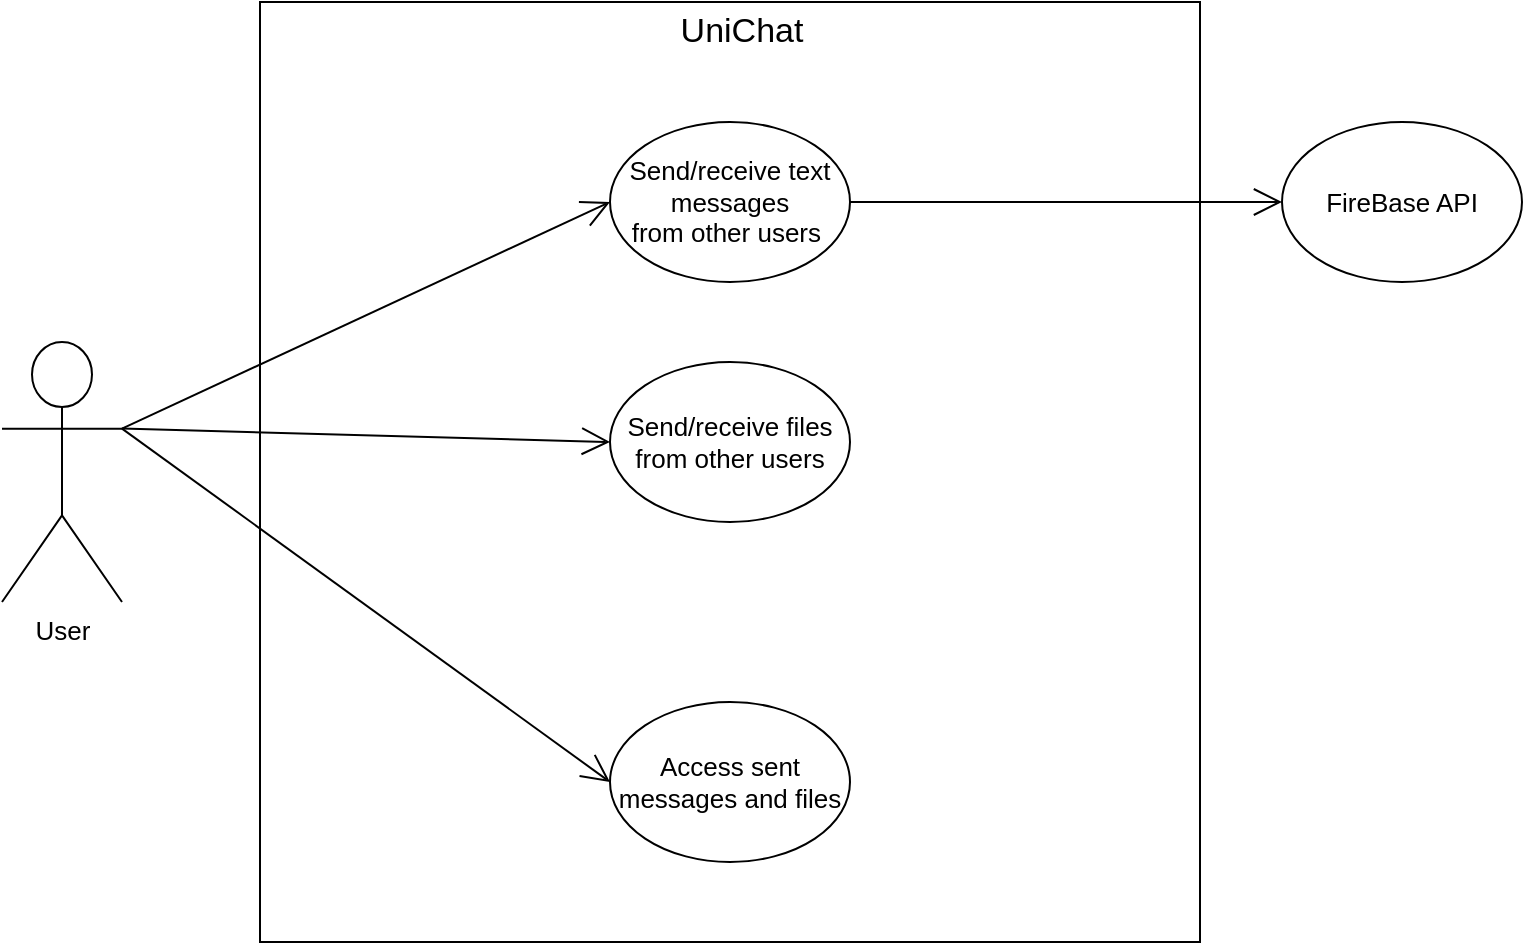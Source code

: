 <mxfile version="16.5.1" type="device"><diagram id="usxxmJ1rtTVSGjX_u03q" name="Page-1"><mxGraphModel dx="1038" dy="649" grid="1" gridSize="10" guides="1" tooltips="1" connect="1" arrows="1" fold="1" page="1" pageScale="1" pageWidth="827" pageHeight="1169" math="0" shadow="0"><root><mxCell id="0"/><mxCell id="1" parent="0"/><mxCell id="ndb7_EjV3UHbOHbYwRMj-1" value="" style="whiteSpace=wrap;html=1;aspect=fixed;fillColor=none;" vertex="1" parent="1"><mxGeometry x="179" y="90" width="470" height="470" as="geometry"/></mxCell><mxCell id="ndb7_EjV3UHbOHbYwRMj-2" value="&lt;font style=&quot;font-size: 13px&quot;&gt;User&lt;/font&gt;" style="shape=umlActor;verticalLabelPosition=bottom;verticalAlign=top;html=1;outlineConnect=0;fillColor=none;" vertex="1" parent="1"><mxGeometry x="50" y="260" width="60" height="130" as="geometry"/></mxCell><mxCell id="ndb7_EjV3UHbOHbYwRMj-3" value="&lt;font style=&quot;font-size: 13px&quot;&gt;Send/receive text messages&lt;br&gt;from other users&amp;nbsp;&lt;/font&gt;" style="ellipse;whiteSpace=wrap;html=1;fillColor=none;" vertex="1" parent="1"><mxGeometry x="354" y="150" width="120" height="80" as="geometry"/></mxCell><mxCell id="ndb7_EjV3UHbOHbYwRMj-4" value="&lt;font style=&quot;font-size: 13px&quot;&gt;Send/receive files from other users&lt;/font&gt;" style="ellipse;whiteSpace=wrap;html=1;fillColor=none;" vertex="1" parent="1"><mxGeometry x="354" y="270" width="120" height="80" as="geometry"/></mxCell><mxCell id="ndb7_EjV3UHbOHbYwRMj-5" value="&lt;font style=&quot;font-size: 13px&quot;&gt;Access sent messages and files&lt;/font&gt;" style="ellipse;whiteSpace=wrap;html=1;fillColor=none;" vertex="1" parent="1"><mxGeometry x="354" y="440" width="120" height="80" as="geometry"/></mxCell><mxCell id="ndb7_EjV3UHbOHbYwRMj-6" value="&lt;font style=&quot;font-size: 17px&quot;&gt;UniChat&lt;/font&gt;" style="text;html=1;strokeColor=none;fillColor=none;align=center;verticalAlign=middle;whiteSpace=wrap;rounded=0;" vertex="1" parent="1"><mxGeometry x="390" y="90" width="60" height="30" as="geometry"/></mxCell><mxCell id="ndb7_EjV3UHbOHbYwRMj-8" value="" style="endArrow=open;endFill=1;endSize=12;html=1;rounded=0;entryX=0;entryY=0.5;entryDx=0;entryDy=0;exitX=1;exitY=0.333;exitDx=0;exitDy=0;exitPerimeter=0;" edge="1" parent="1" source="ndb7_EjV3UHbOHbYwRMj-2" target="ndb7_EjV3UHbOHbYwRMj-3"><mxGeometry width="160" relative="1" as="geometry"><mxPoint x="20" y="420" as="sourcePoint"/><mxPoint x="180" y="420" as="targetPoint"/></mxGeometry></mxCell><mxCell id="ndb7_EjV3UHbOHbYwRMj-9" value="" style="endArrow=open;endFill=1;endSize=12;html=1;rounded=0;entryX=0;entryY=0.5;entryDx=0;entryDy=0;exitX=1;exitY=0.333;exitDx=0;exitDy=0;exitPerimeter=0;" edge="1" parent="1" source="ndb7_EjV3UHbOHbYwRMj-2" target="ndb7_EjV3UHbOHbYwRMj-4"><mxGeometry width="160" relative="1" as="geometry"><mxPoint x="40" y="480" as="sourcePoint"/><mxPoint x="200" y="480" as="targetPoint"/></mxGeometry></mxCell><mxCell id="ndb7_EjV3UHbOHbYwRMj-10" value="" style="endArrow=open;endFill=1;endSize=12;html=1;rounded=0;entryX=0;entryY=0.5;entryDx=0;entryDy=0;exitX=1;exitY=0.333;exitDx=0;exitDy=0;exitPerimeter=0;" edge="1" parent="1" source="ndb7_EjV3UHbOHbYwRMj-2" target="ndb7_EjV3UHbOHbYwRMj-5"><mxGeometry width="160" relative="1" as="geometry"><mxPoint x="90" y="510" as="sourcePoint"/><mxPoint x="250" y="510" as="targetPoint"/></mxGeometry></mxCell><mxCell id="ndb7_EjV3UHbOHbYwRMj-11" value="" style="endArrow=open;endFill=1;endSize=12;html=1;rounded=0;exitX=1;exitY=0.5;exitDx=0;exitDy=0;entryX=0;entryY=0.5;entryDx=0;entryDy=0;" edge="1" parent="1" source="ndb7_EjV3UHbOHbYwRMj-3" target="ndb7_EjV3UHbOHbYwRMj-12"><mxGeometry width="160" relative="1" as="geometry"><mxPoint x="520" y="220" as="sourcePoint"/><mxPoint x="660" y="190" as="targetPoint"/></mxGeometry></mxCell><mxCell id="ndb7_EjV3UHbOHbYwRMj-12" value="&lt;font style=&quot;font-size: 13px&quot;&gt;FireBase API&lt;/font&gt;" style="ellipse;whiteSpace=wrap;html=1;fillColor=none;" vertex="1" parent="1"><mxGeometry x="690" y="150" width="120" height="80" as="geometry"/></mxCell></root></mxGraphModel></diagram></mxfile>